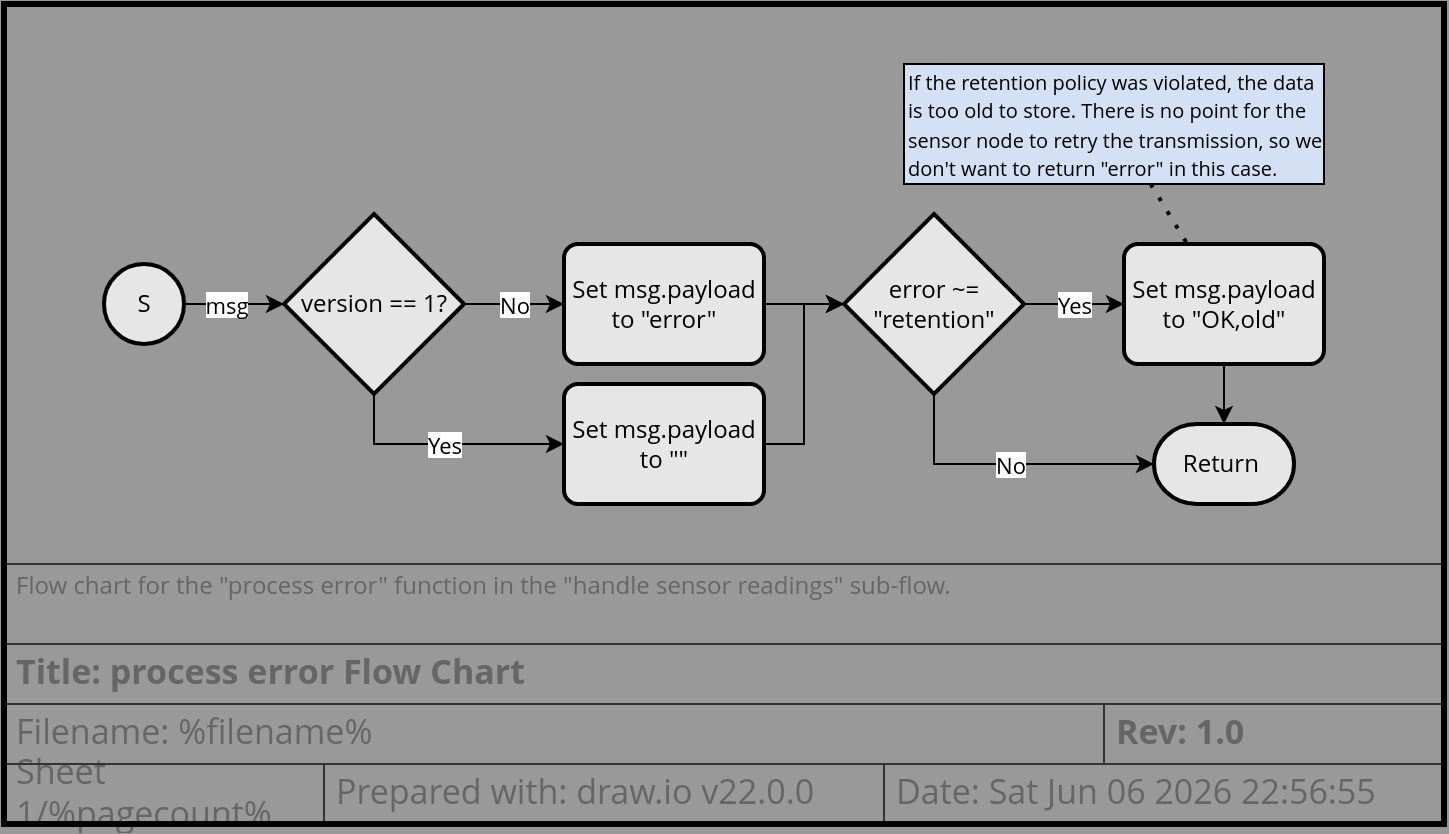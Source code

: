 <mxfile version="22.1.16" type="device">
  <diagram name="process error Flow Chart" id="fo18u6Ch1KVScq3Fo-Wy">
    <mxGraphModel dx="1119" dy="1203" grid="1" gridSize="10" guides="1" tooltips="1" connect="1" arrows="1" fold="1" page="1" pageScale="1" pageWidth="800" pageHeight="350" background="#999999" math="0" shadow="0">
      <root>
        <object label="" description="Flow chart for the &quot;process error&quot; function in the &quot;handle sensor readings&quot; sub-flow." rev="1.0" id="0">
          <mxCell />
        </object>
        <object label="Title Block" id="1">
          <mxCell style="locked=1;" parent="0" />
        </object>
        <mxCell id="h7L3MlKvrl_dhOmhB3lf-10" value="Prepared with: draw.io v22.0.0" style="strokeWidth=1;shadow=0;dashed=0;align=center;html=1;shape=mxgraph.mockup.text.textBox;fontColor=#666666;align=left;fontSize=17;spacingLeft=4;spacingTop=-3;whiteSpace=wrap;strokeColor=#333333;mainText=;fillColor=none;fontFamily=Open Sans;movable=1;resizable=1;rotatable=1;deletable=1;editable=1;locked=0;connectable=1;" parent="1" vertex="1">
          <mxGeometry x="220" y="300" width="280" height="30" as="geometry" />
        </mxCell>
        <object label="&lt;div align=&quot;left&quot;&gt;Sheet %pagenumber%/%pagecount%&lt;/div&gt;" placeholders="1" id="h7L3MlKvrl_dhOmhB3lf-12">
          <mxCell style="strokeWidth=1;shadow=0;dashed=0;align=left;html=1;shape=mxgraph.mockup.text.textBox;fontColor=#666666;align=left;fontSize=17;spacingLeft=4;spacingTop=-3;whiteSpace=wrap;strokeColor=#333333;mainText=;fillColor=none;fontFamily=Open Sans;movable=1;resizable=1;rotatable=1;deletable=1;editable=1;locked=0;connectable=1;" parent="1" vertex="1">
            <mxGeometry x="60" y="300" width="160" height="30" as="geometry" />
          </mxCell>
        </object>
        <object label="Date: &lt;font style=&quot;font-size: 17px;&quot;&gt;%date{ddd mmm dd yyyy HH:MM:ss}%&lt;/font&gt;" placeholders="1" id="h7L3MlKvrl_dhOmhB3lf-13">
          <mxCell style="strokeWidth=1;shadow=0;dashed=0;align=center;html=1;shape=mxgraph.mockup.text.textBox;fontColor=#666666;align=left;fontSize=17;spacingLeft=4;spacingTop=-3;whiteSpace=wrap;strokeColor=#333333;mainText=;fillColor=none;fontFamily=Open Sans;movable=1;resizable=1;rotatable=1;deletable=1;editable=1;locked=0;connectable=1;" parent="1" vertex="1">
            <mxGeometry x="500" y="300" width="280" height="30" as="geometry" />
          </mxCell>
        </object>
        <object label="&lt;b&gt;Title: %page%&lt;/b&gt;" placeholders="1" id="h7L3MlKvrl_dhOmhB3lf-14">
          <mxCell style="strokeWidth=1;shadow=0;dashed=0;align=center;html=1;shape=mxgraph.mockup.text.textBox;fontColor=#666666;align=left;fontSize=17;spacingLeft=4;spacingTop=-3;whiteSpace=wrap;strokeColor=#333333;mainText=;fillColor=none;fontFamily=Open Sans;movable=1;resizable=1;rotatable=1;deletable=1;editable=1;locked=0;connectable=1;" parent="1" vertex="1">
            <mxGeometry x="60" y="240" width="720" height="30" as="geometry" />
          </mxCell>
        </object>
        <object label="Filename: %filename%" placeholders="1" id="h7L3MlKvrl_dhOmhB3lf-15">
          <mxCell style="strokeWidth=1;shadow=0;dashed=0;align=center;html=1;shape=mxgraph.mockup.text.textBox;fontColor=#666666;align=left;fontSize=17;spacingLeft=4;spacingTop=-3;whiteSpace=wrap;strokeColor=#333333;mainText=;fillColor=none;fontFamily=Open Sans;movable=1;resizable=1;rotatable=1;deletable=1;editable=1;locked=0;connectable=1;" parent="1" vertex="1">
            <mxGeometry x="60" y="270" width="550" height="30" as="geometry" />
          </mxCell>
        </object>
        <object label="&lt;div align=&quot;left&quot;&gt;%description%&lt;/div&gt;" placeholders="1" id="h7L3MlKvrl_dhOmhB3lf-16">
          <mxCell style="strokeWidth=1;shadow=0;dashed=0;html=1;shape=mxgraph.mockup.text.textBox;fontColor=#666666;align=left;verticalAlign=top;fontSize=12;spacingLeft=4;spacingTop=-3;whiteSpace=wrap;strokeColor=#333333;mainText=;fillColor=none;fontFamily=Open Sans;movable=1;resizable=1;rotatable=1;deletable=1;editable=1;locked=0;connectable=1;" parent="1" vertex="1">
            <mxGeometry x="60" y="200" width="720" height="40" as="geometry" />
          </mxCell>
        </object>
        <object label="&lt;b&gt;Rev: %rev%&lt;br&gt;&lt;/b&gt;" placeholders="1" id="EyKvBmyPNv_MzgSUc5b6-1">
          <mxCell style="strokeWidth=1;shadow=0;dashed=0;align=center;html=1;shape=mxgraph.mockup.text.textBox;fontColor=#666666;align=left;fontSize=17;spacingLeft=4;spacingTop=-3;whiteSpace=wrap;strokeColor=#333333;mainText=;fillColor=none;fontFamily=Open Sans;movable=1;resizable=1;rotatable=1;deletable=1;editable=1;locked=0;connectable=1;" parent="1" vertex="1">
            <mxGeometry x="610" y="270" width="170" height="30" as="geometry" />
          </mxCell>
        </object>
        <object label="Drawing Frame" id="2jkEU8j2_UPUL1MGRyPS-1">
          <mxCell style="locked=1;" parent="0" />
        </object>
        <mxCell id="2jkEU8j2_UPUL1MGRyPS-2" value="" style="rounded=0;whiteSpace=wrap;html=1;fillColor=none;strokeWidth=3;movable=1;resizable=1;rotatable=1;deletable=1;editable=1;locked=0;connectable=1;" parent="2jkEU8j2_UPUL1MGRyPS-1" vertex="1">
          <mxGeometry x="60" y="-80" width="720" height="410" as="geometry" />
        </mxCell>
        <object label="Document" id="NbdiYjX3MhI7OpqD2NvG-1">
          <mxCell parent="0" />
        </object>
        <mxCell id="fzffGFe7_WvlfE_VzDE6-1" value="S" style="strokeWidth=2;html=1;shape=mxgraph.flowchart.start_2;whiteSpace=wrap;fillColor=#E6E6E6;fontFamily=Open Sans;" parent="NbdiYjX3MhI7OpqD2NvG-1" vertex="1">
          <mxGeometry x="110" y="50.0" width="40" height="40" as="geometry" />
        </mxCell>
        <mxCell id="l2MUrhvz4fD6awlQ39hq-3" value="&lt;div style=&quot;&quot;&gt;&lt;span style=&quot;font-size: 10px; background-color: initial;&quot;&gt;If the retention policy was violated, the data is too old to store. There is no point for the sensor node to retry the transmission, so we don&#39;t want to return &quot;error&quot; in this case.&lt;/span&gt;&lt;/div&gt;" style="rounded=0;whiteSpace=wrap;html=1;align=left;fillColor=#D4E1F5;fontFamily=Open Sans;" parent="NbdiYjX3MhI7OpqD2NvG-1" vertex="1">
          <mxGeometry x="510" y="-50" width="210" height="60" as="geometry" />
        </mxCell>
        <mxCell id="l2MUrhvz4fD6awlQ39hq-4" value="" style="endArrow=none;dashed=1;html=1;dashPattern=1 3;strokeWidth=2;rounded=0;fontFamily=Open Sans;" parent="NbdiYjX3MhI7OpqD2NvG-1" source="l2MUrhvz4fD6awlQ39hq-3" target="4N2UAiLAuEB1Hh3hGp1i-10" edge="1">
          <mxGeometry width="50" height="50" relative="1" as="geometry">
            <mxPoint x="600" y="230" as="sourcePoint" />
            <mxPoint x="650" y="180" as="targetPoint" />
          </mxGeometry>
        </mxCell>
        <mxCell id="l2MUrhvz4fD6awlQ39hq-15" value="Return&amp;nbsp;" style="strokeWidth=2;html=1;shape=mxgraph.flowchart.terminator;whiteSpace=wrap;fillColor=#E6E6E6;fontFamily=Open Sans;" parent="NbdiYjX3MhI7OpqD2NvG-1" vertex="1">
          <mxGeometry x="635" y="130" width="70" height="40" as="geometry" />
        </mxCell>
        <mxCell id="4N2UAiLAuEB1Hh3hGp1i-1" value="" style="edgeStyle=orthogonalEdgeStyle;rounded=0;orthogonalLoop=1;jettySize=auto;html=1;fontFamily=Open Sans;" edge="1" parent="NbdiYjX3MhI7OpqD2NvG-1" source="fzffGFe7_WvlfE_VzDE6-1" target="l2MUrhvz4fD6awlQ39hq-8">
          <mxGeometry relative="1" as="geometry">
            <mxPoint x="150" y="70" as="sourcePoint" />
            <mxPoint x="280" y="-150" as="targetPoint" />
          </mxGeometry>
        </mxCell>
        <mxCell id="4N2UAiLAuEB1Hh3hGp1i-2" value="msg" style="edgeLabel;html=1;align=center;verticalAlign=middle;resizable=0;points=[];fontFamily=Open Sans;" vertex="1" connectable="0" parent="4N2UAiLAuEB1Hh3hGp1i-1">
          <mxGeometry x="-0.624" relative="1" as="geometry">
            <mxPoint x="11" as="offset" />
          </mxGeometry>
        </mxCell>
        <mxCell id="4N2UAiLAuEB1Hh3hGp1i-4" style="edgeStyle=orthogonalEdgeStyle;rounded=0;orthogonalLoop=1;jettySize=auto;html=1;fontFamily=Open Sans;" edge="1" parent="NbdiYjX3MhI7OpqD2NvG-1" source="yw6FAlG5G-Jae9AWYVl--1" target="4N2UAiLAuEB1Hh3hGp1i-3">
          <mxGeometry relative="1" as="geometry" />
        </mxCell>
        <mxCell id="4N2UAiLAuEB1Hh3hGp1i-7" value="Yes" style="edgeStyle=orthogonalEdgeStyle;rounded=0;orthogonalLoop=1;jettySize=auto;html=1;exitX=0.5;exitY=1;exitDx=0;exitDy=0;exitPerimeter=0;fontFamily=Open Sans;" edge="1" parent="NbdiYjX3MhI7OpqD2NvG-1" source="l2MUrhvz4fD6awlQ39hq-8" target="4N2UAiLAuEB1Hh3hGp1i-6">
          <mxGeometry relative="1" as="geometry" />
        </mxCell>
        <mxCell id="l2MUrhvz4fD6awlQ39hq-8" value="version == 1?" style="strokeWidth=2;html=1;shape=mxgraph.flowchart.decision;whiteSpace=wrap;fillColor=#E6E6E6;fontFamily=Open Sans;verticalAlign=middle;" parent="NbdiYjX3MhI7OpqD2NvG-1" vertex="1">
          <mxGeometry x="200" y="25" width="90" height="90" as="geometry" />
        </mxCell>
        <mxCell id="4N2UAiLAuEB1Hh3hGp1i-9" style="edgeStyle=orthogonalEdgeStyle;rounded=0;orthogonalLoop=1;jettySize=auto;html=1;fontFamily=Open Sans;" edge="1" parent="NbdiYjX3MhI7OpqD2NvG-1" source="4N2UAiLAuEB1Hh3hGp1i-10" target="l2MUrhvz4fD6awlQ39hq-15">
          <mxGeometry relative="1" as="geometry" />
        </mxCell>
        <mxCell id="4N2UAiLAuEB1Hh3hGp1i-13" value="No" style="edgeStyle=orthogonalEdgeStyle;rounded=0;orthogonalLoop=1;jettySize=auto;html=1;fontFamily=Open Sans;exitX=0.5;exitY=1;exitDx=0;exitDy=0;exitPerimeter=0;entryX=0;entryY=0.5;entryDx=0;entryDy=0;entryPerimeter=0;" edge="1" parent="NbdiYjX3MhI7OpqD2NvG-1" source="4N2UAiLAuEB1Hh3hGp1i-3" target="l2MUrhvz4fD6awlQ39hq-15">
          <mxGeometry relative="1" as="geometry" />
        </mxCell>
        <mxCell id="4N2UAiLAuEB1Hh3hGp1i-3" value="error ~= &quot;retention&quot;" style="strokeWidth=2;html=1;shape=mxgraph.flowchart.decision;whiteSpace=wrap;fillColor=#E6E6E6;fontFamily=Open Sans;verticalAlign=middle;" vertex="1" parent="NbdiYjX3MhI7OpqD2NvG-1">
          <mxGeometry x="480" y="25" width="90" height="90" as="geometry" />
        </mxCell>
        <mxCell id="4N2UAiLAuEB1Hh3hGp1i-5" value="No" style="edgeStyle=orthogonalEdgeStyle;rounded=0;orthogonalLoop=1;jettySize=auto;html=1;fontFamily=Open Sans;" edge="1" parent="NbdiYjX3MhI7OpqD2NvG-1" source="l2MUrhvz4fD6awlQ39hq-8" target="yw6FAlG5G-Jae9AWYVl--1">
          <mxGeometry relative="1" as="geometry">
            <mxPoint x="290" y="70" as="sourcePoint" />
            <mxPoint x="410" y="70" as="targetPoint" />
          </mxGeometry>
        </mxCell>
        <mxCell id="yw6FAlG5G-Jae9AWYVl--1" value="Set msg.payload to &quot;error&quot;" style="rounded=1;whiteSpace=wrap;html=1;absoluteArcSize=1;arcSize=14;strokeWidth=2;fillColor=#E6E6E6;fontFamily=Open Sans;" parent="NbdiYjX3MhI7OpqD2NvG-1" vertex="1">
          <mxGeometry x="340" y="40.0" width="100" height="60" as="geometry" />
        </mxCell>
        <mxCell id="4N2UAiLAuEB1Hh3hGp1i-6" value="Set msg.payload to &quot;&quot;" style="rounded=1;whiteSpace=wrap;html=1;absoluteArcSize=1;arcSize=14;strokeWidth=2;fillColor=#E6E6E6;fontFamily=Open Sans;" vertex="1" parent="NbdiYjX3MhI7OpqD2NvG-1">
          <mxGeometry x="340" y="110.0" width="100" height="60" as="geometry" />
        </mxCell>
        <mxCell id="4N2UAiLAuEB1Hh3hGp1i-8" style="edgeStyle=orthogonalEdgeStyle;rounded=0;orthogonalLoop=1;jettySize=auto;html=1;entryX=0;entryY=0.5;entryDx=0;entryDy=0;entryPerimeter=0;fontFamily=Open Sans;" edge="1" parent="NbdiYjX3MhI7OpqD2NvG-1" source="4N2UAiLAuEB1Hh3hGp1i-6" target="4N2UAiLAuEB1Hh3hGp1i-3">
          <mxGeometry relative="1" as="geometry" />
        </mxCell>
        <mxCell id="4N2UAiLAuEB1Hh3hGp1i-11" value="Yes" style="edgeStyle=orthogonalEdgeStyle;rounded=0;orthogonalLoop=1;jettySize=auto;html=1;fontFamily=Open Sans;" edge="1" parent="NbdiYjX3MhI7OpqD2NvG-1" source="4N2UAiLAuEB1Hh3hGp1i-3" target="4N2UAiLAuEB1Hh3hGp1i-10">
          <mxGeometry relative="1" as="geometry">
            <mxPoint x="570" y="70" as="sourcePoint" />
            <mxPoint x="870" y="70" as="targetPoint" />
          </mxGeometry>
        </mxCell>
        <mxCell id="4N2UAiLAuEB1Hh3hGp1i-10" value="Set msg.payload to &quot;OK,old&quot;" style="rounded=1;whiteSpace=wrap;html=1;absoluteArcSize=1;arcSize=14;strokeWidth=2;fillColor=#E6E6E6;fontFamily=Open Sans;" vertex="1" parent="NbdiYjX3MhI7OpqD2NvG-1">
          <mxGeometry x="620" y="40.0" width="100" height="60" as="geometry" />
        </mxCell>
      </root>
    </mxGraphModel>
  </diagram>
</mxfile>
